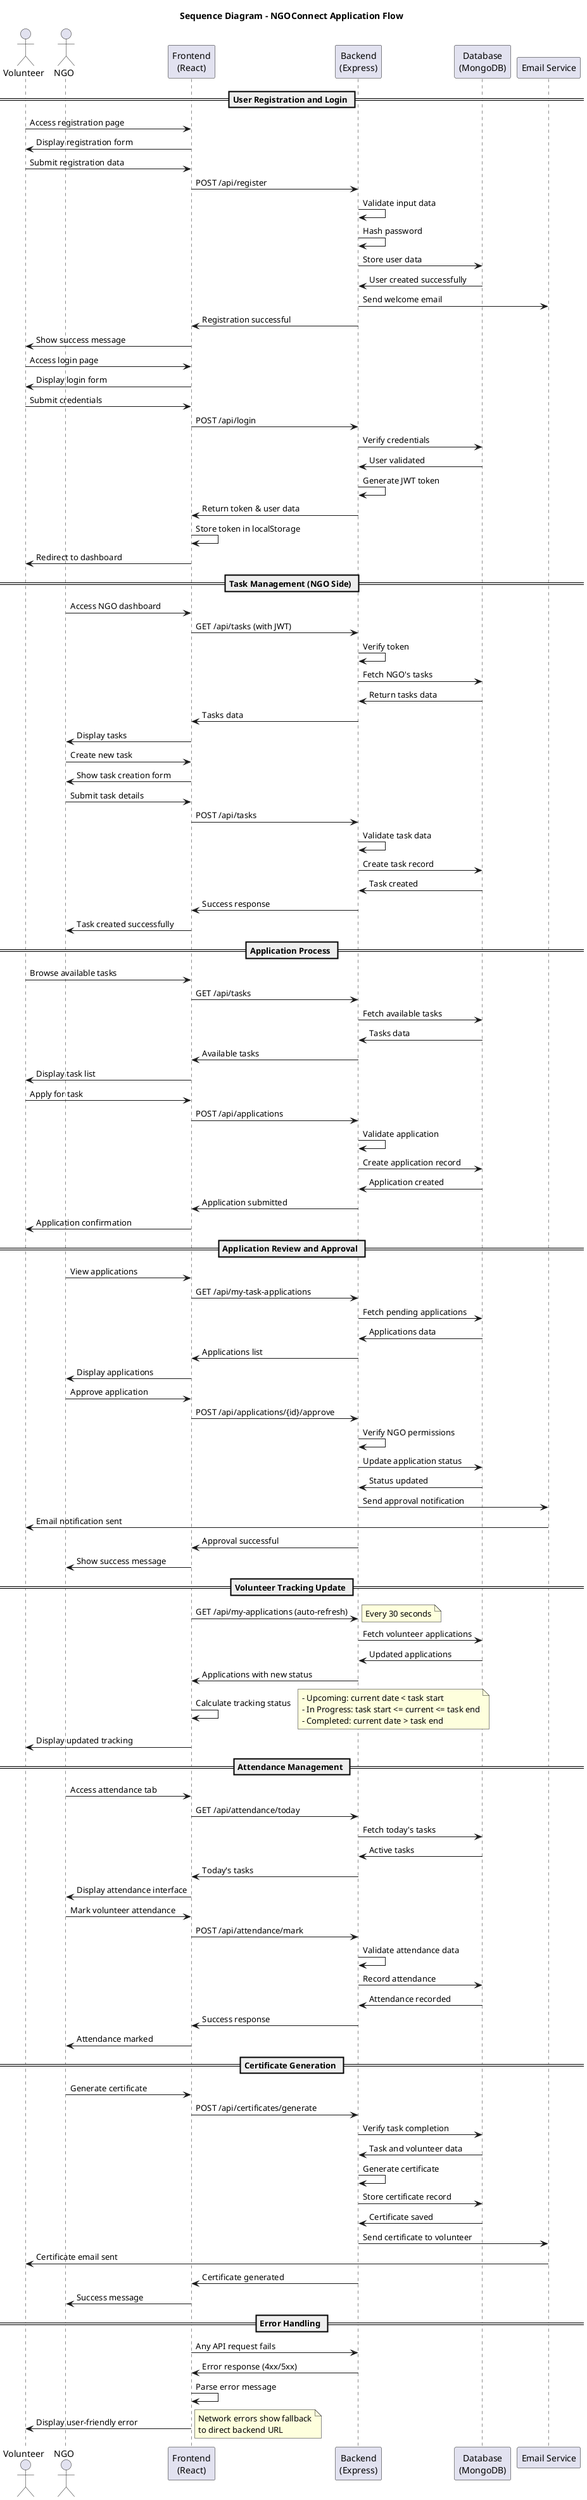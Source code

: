 @startuml NGOConnect_Sequence_Diagram

title Sequence Diagram - NGOConnect Application Flow

actor "Volunteer" as V
actor "NGO" as N
participant "Frontend\n(React)" as F
participant "Backend\n(Express)" as B
participant "Database\n(MongoDB)" as DB
participant "Email Service" as E

== User Registration and Login ==

V -> F: Access registration page
F -> V: Display registration form
V -> F: Submit registration data
F -> B: POST /api/register
B -> B: Validate input data
B -> B: Hash password
B -> DB: Store user data
DB -> B: User created successfully
B -> E: Send welcome email
B -> F: Registration successful
F -> V: Show success message

V -> F: Access login page
F -> V: Display login form
V -> F: Submit credentials
F -> B: POST /api/login
B -> DB: Verify credentials
DB -> B: User validated
B -> B: Generate JWT token
B -> F: Return token & user data
F -> F: Store token in localStorage
F -> V: Redirect to dashboard

== Task Management (NGO Side) ==

N -> F: Access NGO dashboard
F -> B: GET /api/tasks (with JWT)
B -> B: Verify token
B -> DB: Fetch NGO's tasks
DB -> B: Return tasks data
B -> F: Tasks data
F -> N: Display tasks

N -> F: Create new task
F -> N: Show task creation form
N -> F: Submit task details
F -> B: POST /api/tasks
B -> B: Validate task data
B -> DB: Create task record
DB -> B: Task created
B -> F: Success response
F -> N: Task created successfully

== Application Process ==

V -> F: Browse available tasks
F -> B: GET /api/tasks
B -> DB: Fetch available tasks
DB -> B: Tasks data
B -> F: Available tasks
F -> V: Display task list

V -> F: Apply for task
F -> B: POST /api/applications
B -> B: Validate application
B -> DB: Create application record
DB -> B: Application created
B -> F: Application submitted
F -> V: Application confirmation

== Application Review and Approval ==

N -> F: View applications
F -> B: GET /api/my-task-applications
B -> DB: Fetch pending applications
DB -> B: Applications data
B -> F: Applications list
F -> N: Display applications

N -> F: Approve application
F -> B: POST /api/applications/{id}/approve
B -> B: Verify NGO permissions
B -> DB: Update application status
DB -> B: Status updated
B -> E: Send approval notification
E -> V: Email notification sent
B -> F: Approval successful
F -> N: Show success message

== Volunteer Tracking Update ==

F -> B: GET /api/my-applications (auto-refresh)
note right: Every 30 seconds
B -> DB: Fetch volunteer applications
DB -> B: Updated applications
B -> F: Applications with new status
F -> F: Calculate tracking status
note right
  - Upcoming: current date < task start
  - In Progress: task start <= current <= task end
  - Completed: current date > task end
end note
F -> V: Display updated tracking

== Attendance Management ==

N -> F: Access attendance tab
F -> B: GET /api/attendance/today
B -> DB: Fetch today's tasks
DB -> B: Active tasks
B -> F: Today's tasks
F -> N: Display attendance interface

N -> F: Mark volunteer attendance
F -> B: POST /api/attendance/mark
B -> B: Validate attendance data
B -> DB: Record attendance
DB -> B: Attendance recorded
B -> F: Success response
F -> N: Attendance marked

== Certificate Generation ==

N -> F: Generate certificate
F -> B: POST /api/certificates/generate
B -> DB: Verify task completion
DB -> B: Task and volunteer data
B -> B: Generate certificate
B -> DB: Store certificate record
DB -> B: Certificate saved
B -> E: Send certificate to volunteer
E -> V: Certificate email sent
B -> F: Certificate generated
F -> N: Success message

== Error Handling ==

F -> B: Any API request fails
B -> F: Error response (4xx/5xx)
F -> F: Parse error message
F -> V: Display user-friendly error
note right
  Network errors show fallback
  to direct backend URL
end note

@enduml
